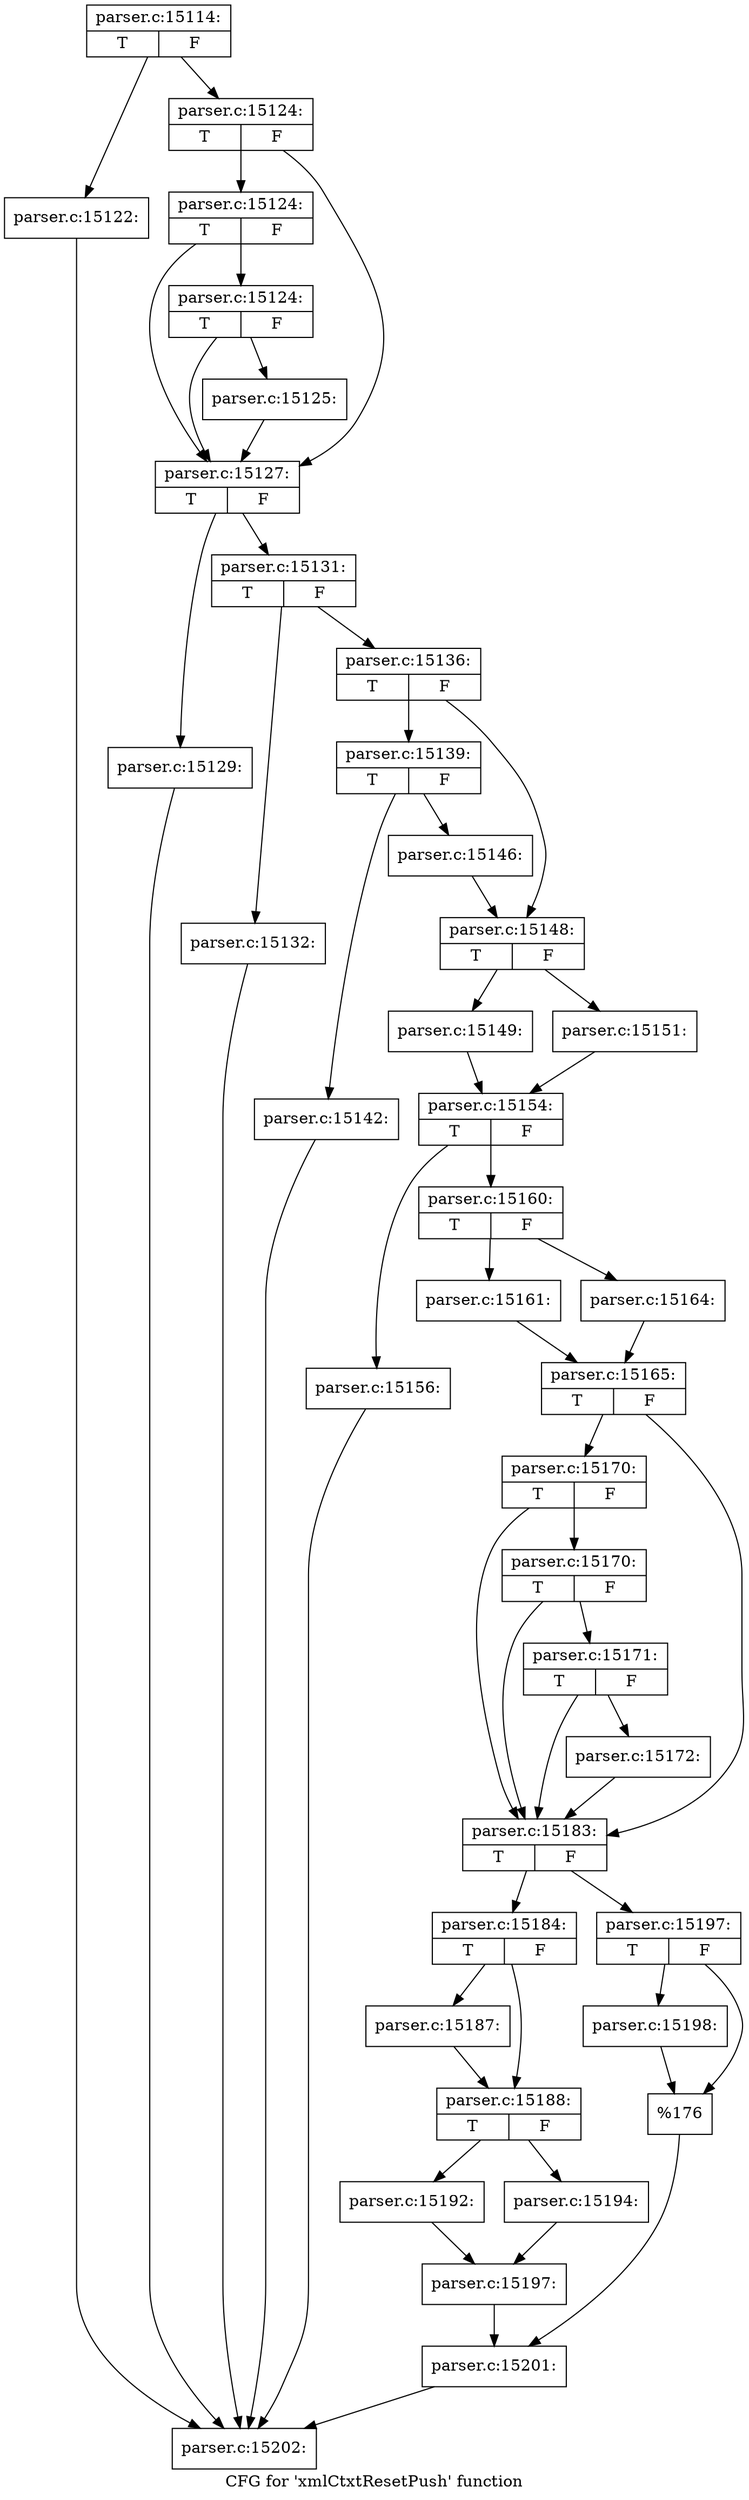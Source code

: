 digraph "CFG for 'xmlCtxtResetPush' function" {
	label="CFG for 'xmlCtxtResetPush' function";

	Node0x5fb1340 [shape=record,label="{parser.c:15114:|{<s0>T|<s1>F}}"];
	Node0x5fb1340 -> Node0x5fb3b60;
	Node0x5fb1340 -> Node0x5fb3bb0;
	Node0x5fb3b60 [shape=record,label="{parser.c:15122:}"];
	Node0x5fb3b60 -> Node0x5b8e960;
	Node0x5fb3bb0 [shape=record,label="{parser.c:15124:|{<s0>T|<s1>F}}"];
	Node0x5fb3bb0 -> Node0x5fb4160;
	Node0x5fb3bb0 -> Node0x5fb4090;
	Node0x5fb4160 [shape=record,label="{parser.c:15124:|{<s0>T|<s1>F}}"];
	Node0x5fb4160 -> Node0x5fb40e0;
	Node0x5fb4160 -> Node0x5fb4090;
	Node0x5fb40e0 [shape=record,label="{parser.c:15124:|{<s0>T|<s1>F}}"];
	Node0x5fb40e0 -> Node0x5fb4040;
	Node0x5fb40e0 -> Node0x5fb4090;
	Node0x5fb4040 [shape=record,label="{parser.c:15125:}"];
	Node0x5fb4040 -> Node0x5fb4090;
	Node0x5fb4090 [shape=record,label="{parser.c:15127:|{<s0>T|<s1>F}}"];
	Node0x5fb4090 -> Node0x5fb4e70;
	Node0x5fb4090 -> Node0x5fb4ec0;
	Node0x5fb4e70 [shape=record,label="{parser.c:15129:}"];
	Node0x5fb4e70 -> Node0x5b8e960;
	Node0x5fb4ec0 [shape=record,label="{parser.c:15131:|{<s0>T|<s1>F}}"];
	Node0x5fb4ec0 -> Node0x5fb5350;
	Node0x5fb4ec0 -> Node0x5fb53a0;
	Node0x5fb5350 [shape=record,label="{parser.c:15132:}"];
	Node0x5fb5350 -> Node0x5b8e960;
	Node0x5fb53a0 [shape=record,label="{parser.c:15136:|{<s0>T|<s1>F}}"];
	Node0x5fb53a0 -> Node0x5fb5ba0;
	Node0x5fb53a0 -> Node0x5fb5bf0;
	Node0x5fb5ba0 [shape=record,label="{parser.c:15139:|{<s0>T|<s1>F}}"];
	Node0x5fb5ba0 -> Node0x5fb6820;
	Node0x5fb5ba0 -> Node0x5fb6870;
	Node0x5fb6820 [shape=record,label="{parser.c:15142:}"];
	Node0x5fb6820 -> Node0x5b8e960;
	Node0x5fb6870 [shape=record,label="{parser.c:15146:}"];
	Node0x5fb6870 -> Node0x5fb5bf0;
	Node0x5fb5bf0 [shape=record,label="{parser.c:15148:|{<s0>T|<s1>F}}"];
	Node0x5fb5bf0 -> Node0x5fb72d0;
	Node0x5fb5bf0 -> Node0x5fb7370;
	Node0x5fb72d0 [shape=record,label="{parser.c:15149:}"];
	Node0x5fb72d0 -> Node0x5fb7320;
	Node0x5fb7370 [shape=record,label="{parser.c:15151:}"];
	Node0x5fb7370 -> Node0x5fb7320;
	Node0x5fb7320 [shape=record,label="{parser.c:15154:|{<s0>T|<s1>F}}"];
	Node0x5fb7320 -> Node0x5fb80c0;
	Node0x5fb7320 -> Node0x5fb8110;
	Node0x5fb80c0 [shape=record,label="{parser.c:15156:}"];
	Node0x5fb80c0 -> Node0x5b8e960;
	Node0x5fb8110 [shape=record,label="{parser.c:15160:|{<s0>T|<s1>F}}"];
	Node0x5fb8110 -> Node0x5fb87c0;
	Node0x5fb8110 -> Node0x5fb8860;
	Node0x5fb87c0 [shape=record,label="{parser.c:15161:}"];
	Node0x5fb87c0 -> Node0x5fb8810;
	Node0x5fb8860 [shape=record,label="{parser.c:15164:}"];
	Node0x5fb8860 -> Node0x5fb8810;
	Node0x5fb8810 [shape=record,label="{parser.c:15165:|{<s0>T|<s1>F}}"];
	Node0x5fb8810 -> Node0x5fb9b90;
	Node0x5fb8810 -> Node0x5fb9a40;
	Node0x5fb9b90 [shape=record,label="{parser.c:15170:|{<s0>T|<s1>F}}"];
	Node0x5fb9b90 -> Node0x5fb9b10;
	Node0x5fb9b90 -> Node0x5fb9a40;
	Node0x5fb9b10 [shape=record,label="{parser.c:15170:|{<s0>T|<s1>F}}"];
	Node0x5fb9b10 -> Node0x5fb9a90;
	Node0x5fb9b10 -> Node0x5fb9a40;
	Node0x5fb9a90 [shape=record,label="{parser.c:15171:|{<s0>T|<s1>F}}"];
	Node0x5fb9a90 -> Node0x5fb99f0;
	Node0x5fb9a90 -> Node0x5fb9a40;
	Node0x5fb99f0 [shape=record,label="{parser.c:15172:}"];
	Node0x5fb99f0 -> Node0x5fb9a40;
	Node0x5fb9a40 [shape=record,label="{parser.c:15183:|{<s0>T|<s1>F}}"];
	Node0x5fb9a40 -> Node0x5fbcb70;
	Node0x5fb9a40 -> Node0x5fbcc10;
	Node0x5fbcb70 [shape=record,label="{parser.c:15184:|{<s0>T|<s1>F}}"];
	Node0x5fbcb70 -> Node0x5fbd2a0;
	Node0x5fbcb70 -> Node0x5fbd2f0;
	Node0x5fbd2a0 [shape=record,label="{parser.c:15187:}"];
	Node0x5fbd2a0 -> Node0x5fbd2f0;
	Node0x5fbd2f0 [shape=record,label="{parser.c:15188:|{<s0>T|<s1>F}}"];
	Node0x5fbd2f0 -> Node0x5fbe010;
	Node0x5fbd2f0 -> Node0x5fbe0b0;
	Node0x5fbe010 [shape=record,label="{parser.c:15192:}"];
	Node0x5fbe010 -> Node0x5fbe060;
	Node0x5fbe0b0 [shape=record,label="{parser.c:15194:}"];
	Node0x5fbe0b0 -> Node0x5fbe060;
	Node0x5fbe060 [shape=record,label="{parser.c:15197:}"];
	Node0x5fbe060 -> Node0x5fbcbc0;
	Node0x5fbcc10 [shape=record,label="{parser.c:15197:|{<s0>T|<s1>F}}"];
	Node0x5fbcc10 -> Node0x5fbec10;
	Node0x5fbcc10 -> Node0x5fbec60;
	Node0x5fbec10 [shape=record,label="{parser.c:15198:}"];
	Node0x5fbec10 -> Node0x5fbec60;
	Node0x5fbec60 [shape=record,label="{%176}"];
	Node0x5fbec60 -> Node0x5fbcbc0;
	Node0x5fbcbc0 [shape=record,label="{parser.c:15201:}"];
	Node0x5fbcbc0 -> Node0x5b8e960;
	Node0x5b8e960 [shape=record,label="{parser.c:15202:}"];
}

